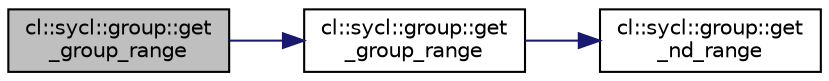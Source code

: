 digraph "cl::sycl::group::get_group_range"
{
 // INTERACTIVE_SVG=YES
  bgcolor="transparent";
  edge [fontname="Helvetica",fontsize="10",labelfontname="Helvetica",labelfontsize="10"];
  node [fontname="Helvetica",fontsize="10",shape=record];
  rankdir="LR";
  Node1 [label="cl::sycl::group::get\l_group_range",height=0.2,width=0.4,color="black", fillcolor="grey75", style="filled", fontcolor="black"];
  Node1 -> Node2 [color="midnightblue",fontsize="10",style="solid",fontname="Helvetica"];
  Node2 [label="cl::sycl::group::get\l_group_range",height=0.2,width=0.4,color="black",URL="$group__parallelism.html#a44c2f2649ef436c273080790b959d77b",tooltip="Return a range<> representing the dimensions of the current group. "];
  Node2 -> Node3 [color="midnightblue",fontsize="10",style="solid",fontname="Helvetica"];
  Node3 [label="cl::sycl::group::get\l_nd_range",height=0.2,width=0.4,color="black",URL="$group__parallelism.html#a85e5894039de77befed845734e305a93"];
}
